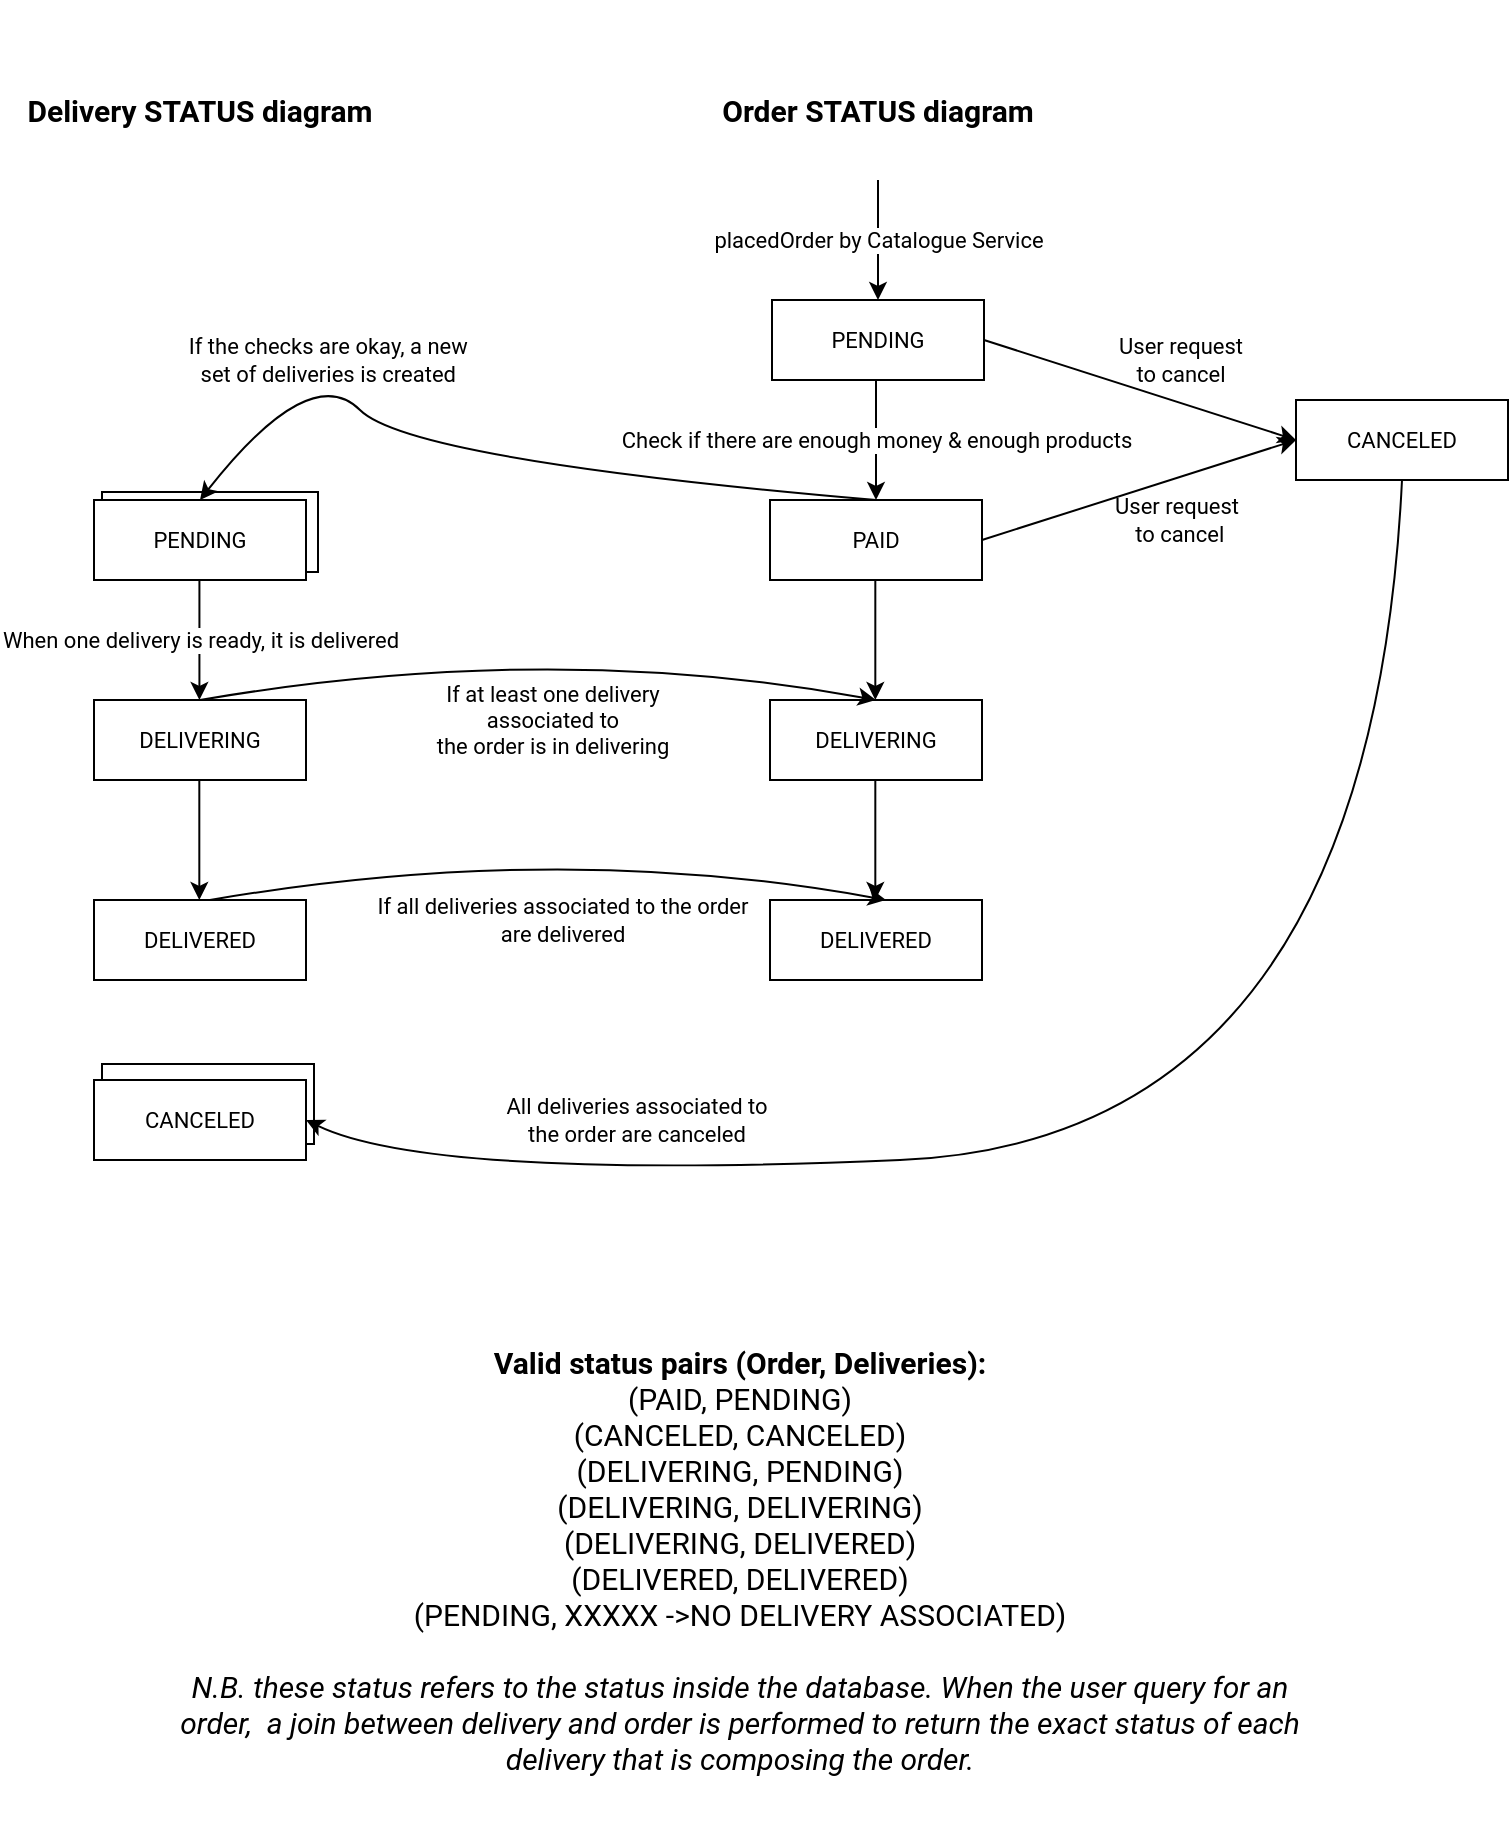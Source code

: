 <mxfile version="14.4.9" type="device"><diagram id="0mTu0e3wKDaC6__L5YcN" name="Page-1"><mxGraphModel dx="928" dy="1721" grid="1" gridSize="10" guides="1" tooltips="1" connect="1" arrows="1" fold="1" page="1" pageScale="1" pageWidth="827" pageHeight="1169" math="0" shadow="0"><root><mxCell id="0"/><mxCell id="1" parent="0"/><mxCell id="BXSVwgM4EOMmE8qio5kn-42" value="CANCELED" style="rounded=0;whiteSpace=wrap;html=1;fontFamily=Roboto;fontSource=https%3A%2F%2Ffonts.googleapis.com%2Fcss%3Ffamily%3DRoboto;fontSize=11;" vertex="1" parent="1"><mxGeometry x="106" y="502" width="106" height="40" as="geometry"/></mxCell><mxCell id="BXSVwgM4EOMmE8qio5kn-30" value="" style="rounded=0;whiteSpace=wrap;html=1;labelBackgroundColor=none;fontFamily=Roboto;fontSource=https%3A%2F%2Ffonts.googleapis.com%2Fcss%3Ffamily%3DRoboto;fontSize=11;" vertex="1" parent="1"><mxGeometry x="106" y="216" width="108" height="40" as="geometry"/></mxCell><mxCell id="BXSVwgM4EOMmE8qio5kn-1" value="Order STATUS diagram" style="text;html=1;strokeColor=none;fillColor=none;align=center;verticalAlign=middle;whiteSpace=wrap;rounded=0;fontStyle=1;fontSize=15;fontFamily=Roboto;fontSource=https%3A%2F%2Ffonts.googleapis.com%2Fcss%3Ffamily%3DRoboto;" vertex="1" parent="1"><mxGeometry x="399" y="-30" width="190" height="110" as="geometry"/></mxCell><mxCell id="BXSVwgM4EOMmE8qio5kn-2" value="PENDING" style="rounded=0;whiteSpace=wrap;html=1;fontFamily=Roboto;fontSource=https%3A%2F%2Ffonts.googleapis.com%2Fcss%3Ffamily%3DRoboto;fontSize=11;" vertex="1" parent="1"><mxGeometry x="441" y="120" width="106" height="40" as="geometry"/></mxCell><mxCell id="BXSVwgM4EOMmE8qio5kn-3" value="PAID" style="rounded=0;whiteSpace=wrap;html=1;fontFamily=Roboto;fontSource=https%3A%2F%2Ffonts.googleapis.com%2Fcss%3Ffamily%3DRoboto;fontSize=11;" vertex="1" parent="1"><mxGeometry x="440" y="220" width="106" height="40" as="geometry"/></mxCell><mxCell id="BXSVwgM4EOMmE8qio5kn-4" value="CANCELED" style="rounded=0;whiteSpace=wrap;html=1;fontFamily=Roboto;fontSource=https%3A%2F%2Ffonts.googleapis.com%2Fcss%3Ffamily%3DRoboto;fontSize=11;" vertex="1" parent="1"><mxGeometry x="703" y="170" width="106" height="40" as="geometry"/></mxCell><mxCell id="BXSVwgM4EOMmE8qio5kn-5" value="DELIVERING" style="rounded=0;whiteSpace=wrap;html=1;fontFamily=Roboto;fontSource=https%3A%2F%2Ffonts.googleapis.com%2Fcss%3Ffamily%3DRoboto;fontSize=11;" vertex="1" parent="1"><mxGeometry x="440" y="320" width="106" height="40" as="geometry"/></mxCell><mxCell id="BXSVwgM4EOMmE8qio5kn-6" value="DELIVERED" style="rounded=0;whiteSpace=wrap;html=1;fontFamily=Roboto;fontSource=https%3A%2F%2Ffonts.googleapis.com%2Fcss%3Ffamily%3DRoboto;fontSize=11;" vertex="1" parent="1"><mxGeometry x="440" y="420" width="106" height="40" as="geometry"/></mxCell><mxCell id="BXSVwgM4EOMmE8qio5kn-7" value="placedOrder by Catalogue Service" style="endArrow=classic;html=1;entryX=0.5;entryY=0;entryDx=0;entryDy=0;fontFamily=Roboto;fontSource=https%3A%2F%2Ffonts.googleapis.com%2Fcss%3Ffamily%3DRoboto;fontSize=11;" edge="1" parent="1" target="BXSVwgM4EOMmE8qio5kn-2"><mxGeometry width="50" height="50" relative="1" as="geometry"><mxPoint x="494" y="60" as="sourcePoint"/><mxPoint x="533" y="50" as="targetPoint"/></mxGeometry></mxCell><mxCell id="BXSVwgM4EOMmE8qio5kn-13" value="Check if there are enough money &amp;amp; enough products" style="endArrow=classic;html=1;entryX=0.5;entryY=0;entryDx=0;entryDy=0;fontFamily=Roboto;fontSource=https%3A%2F%2Ffonts.googleapis.com%2Fcss%3Ffamily%3DRoboto;fontSize=11;" edge="1" parent="1"><mxGeometry width="50" height="50" relative="1" as="geometry"><mxPoint x="493.0" y="160" as="sourcePoint"/><mxPoint x="493.0" y="220" as="targetPoint"/></mxGeometry></mxCell><mxCell id="BXSVwgM4EOMmE8qio5kn-17" value="" style="endArrow=classic;html=1;entryX=0.5;entryY=0;entryDx=0;entryDy=0;fontFamily=Roboto;fontSource=https%3A%2F%2Ffonts.googleapis.com%2Fcss%3Ffamily%3DRoboto;fontSize=11;" edge="1" parent="1"><mxGeometry width="50" height="50" relative="1" as="geometry"><mxPoint x="492.66" y="260" as="sourcePoint"/><mxPoint x="492.66" y="320.0" as="targetPoint"/></mxGeometry></mxCell><mxCell id="BXSVwgM4EOMmE8qio5kn-18" value="" style="endArrow=classic;html=1;entryX=0.5;entryY=0;entryDx=0;entryDy=0;fontFamily=Roboto;fontSource=https%3A%2F%2Ffonts.googleapis.com%2Fcss%3Ffamily%3DRoboto;fontSize=11;" edge="1" parent="1"><mxGeometry width="50" height="50" relative="1" as="geometry"><mxPoint x="492.66" y="360.0" as="sourcePoint"/><mxPoint x="492.66" y="420.0" as="targetPoint"/></mxGeometry></mxCell><mxCell id="BXSVwgM4EOMmE8qio5kn-21" value="User request &lt;br style=&quot;font-size: 11px;&quot;&gt;to cancel" style="endArrow=classic;html=1;entryX=0;entryY=0.5;entryDx=0;entryDy=0;labelBackgroundColor=none;exitX=1;exitY=0.5;exitDx=0;exitDy=0;fontFamily=Roboto;fontSource=https%3A%2F%2Ffonts.googleapis.com%2Fcss%3Ffamily%3DRoboto;fontSize=11;" edge="1" parent="1" source="BXSVwgM4EOMmE8qio5kn-2" target="BXSVwgM4EOMmE8qio5kn-4"><mxGeometry x="0.174" y="20" width="50" height="50" relative="1" as="geometry"><mxPoint x="703" y="100" as="sourcePoint"/><mxPoint x="663" y="190" as="targetPoint"/><mxPoint as="offset"/></mxGeometry></mxCell><mxCell id="BXSVwgM4EOMmE8qio5kn-22" value="User request&lt;br style=&quot;font-size: 11px;&quot;&gt;&amp;nbsp;to cancel" style="endArrow=classic;html=1;exitX=1;exitY=0.5;exitDx=0;exitDy=0;entryX=0;entryY=0.5;entryDx=0;entryDy=0;labelBackgroundColor=none;fontFamily=Roboto;fontSource=https%3A%2F%2Ffonts.googleapis.com%2Fcss%3Ffamily%3DRoboto;fontSize=11;" edge="1" parent="1" source="BXSVwgM4EOMmE8qio5kn-3" target="BXSVwgM4EOMmE8qio5kn-4"><mxGeometry x="0.159" y="-20" width="50" height="50" relative="1" as="geometry"><mxPoint x="553" y="150" as="sourcePoint"/><mxPoint x="663" y="190" as="targetPoint"/><mxPoint as="offset"/></mxGeometry></mxCell><mxCell id="BXSVwgM4EOMmE8qio5kn-23" value="Delivery STATUS diagram" style="text;html=1;strokeColor=none;fillColor=none;align=center;verticalAlign=middle;whiteSpace=wrap;rounded=0;fontStyle=1;fontSize=15;fontFamily=Roboto;fontSource=https%3A%2F%2Ffonts.googleapis.com%2Fcss%3Ffamily%3DRoboto;" vertex="1" parent="1"><mxGeometry x="60" y="-30" width="190" height="110" as="geometry"/></mxCell><mxCell id="BXSVwgM4EOMmE8qio5kn-24" value="PENDING" style="rounded=0;whiteSpace=wrap;html=1;fontFamily=Roboto;fontSource=https%3A%2F%2Ffonts.googleapis.com%2Fcss%3Ffamily%3DRoboto;fontSize=11;" vertex="1" parent="1"><mxGeometry x="102" y="220" width="106" height="40" as="geometry"/></mxCell><mxCell id="BXSVwgM4EOMmE8qio5kn-26" value="" style="curved=1;endArrow=classic;html=1;labelBackgroundColor=none;fontSize=11;entryX=0.5;entryY=0;entryDx=0;entryDy=0;exitX=0.5;exitY=0;exitDx=0;exitDy=0;fontFamily=Roboto;fontSource=https%3A%2F%2Ffonts.googleapis.com%2Fcss%3Ffamily%3DRoboto;" edge="1" parent="1" source="BXSVwgM4EOMmE8qio5kn-3" target="BXSVwgM4EOMmE8qio5kn-24"><mxGeometry width="50" height="50" relative="1" as="geometry"><mxPoint x="210" y="200" as="sourcePoint"/><mxPoint x="260" y="150" as="targetPoint"/><Array as="points"><mxPoint x="260" y="200"/><mxPoint x="210" y="150"/></Array></mxGeometry></mxCell><mxCell id="BXSVwgM4EOMmE8qio5kn-27" value="If the checks are okay, a new&amp;nbsp;&lt;br style=&quot;font-size: 11px;&quot;&gt;set of deliveries is created&amp;nbsp;" style="edgeLabel;html=1;align=center;verticalAlign=middle;resizable=0;points=[];fontSize=11;labelBackgroundColor=none;fontFamily=Roboto;fontSource=https%3A%2F%2Ffonts.googleapis.com%2Fcss%3Ffamily%3DRoboto;" vertex="1" connectable="0" parent="BXSVwgM4EOMmE8qio5kn-26"><mxGeometry x="0.637" y="15" relative="1" as="geometry"><mxPoint x="9.15" y="-23.2" as="offset"/></mxGeometry></mxCell><mxCell id="BXSVwgM4EOMmE8qio5kn-29" value="When one delivery is ready, it is delivered" style="endArrow=classic;html=1;entryX=0.5;entryY=0;entryDx=0;entryDy=0;fontFamily=Roboto;fontSource=https%3A%2F%2Ffonts.googleapis.com%2Fcss%3Ffamily%3DRoboto;fontSize=11;" edge="1" parent="1"><mxGeometry width="50" height="50" relative="1" as="geometry"><mxPoint x="154.71" y="260" as="sourcePoint"/><mxPoint x="154.71" y="320.0" as="targetPoint"/></mxGeometry></mxCell><mxCell id="BXSVwgM4EOMmE8qio5kn-31" value="DELIVERING" style="rounded=0;whiteSpace=wrap;html=1;fontFamily=Roboto;fontSource=https%3A%2F%2Ffonts.googleapis.com%2Fcss%3Ffamily%3DRoboto;fontSize=11;" vertex="1" parent="1"><mxGeometry x="102" y="320" width="106" height="40" as="geometry"/></mxCell><mxCell id="BXSVwgM4EOMmE8qio5kn-32" value="DELIVERED" style="rounded=0;whiteSpace=wrap;html=1;fontFamily=Roboto;fontSource=https%3A%2F%2Ffonts.googleapis.com%2Fcss%3Ffamily%3DRoboto;fontSize=11;" vertex="1" parent="1"><mxGeometry x="102" y="420" width="106" height="40" as="geometry"/></mxCell><mxCell id="BXSVwgM4EOMmE8qio5kn-33" value="" style="endArrow=classic;html=1;entryX=0.5;entryY=0;entryDx=0;entryDy=0;fontFamily=Roboto;fontSource=https%3A%2F%2Ffonts.googleapis.com%2Fcss%3Ffamily%3DRoboto;fontSize=11;" edge="1" parent="1"><mxGeometry width="50" height="50" relative="1" as="geometry"><mxPoint x="154.66" y="360" as="sourcePoint"/><mxPoint x="154.66" y="420" as="targetPoint"/></mxGeometry></mxCell><mxCell id="BXSVwgM4EOMmE8qio5kn-34" value="" style="curved=1;endArrow=classic;html=1;labelBackgroundColor=none;fontFamily=Roboto;fontSource=https%3A%2F%2Ffonts.googleapis.com%2Fcss%3Ffamily%3DRoboto;fontSize=11;exitX=0.5;exitY=0;exitDx=0;exitDy=0;entryX=0.5;entryY=0;entryDx=0;entryDy=0;" edge="1" parent="1" source="BXSVwgM4EOMmE8qio5kn-31" target="BXSVwgM4EOMmE8qio5kn-5"><mxGeometry width="50" height="50" relative="1" as="geometry"><mxPoint x="300" y="350" as="sourcePoint"/><mxPoint x="350" y="300" as="targetPoint"/><Array as="points"><mxPoint x="330" y="290"/></Array></mxGeometry></mxCell><mxCell id="BXSVwgM4EOMmE8qio5kn-35" value="If at least one delivery &lt;br&gt;associated to &lt;br&gt;the order is in delivering" style="edgeLabel;html=1;align=center;verticalAlign=middle;resizable=0;points=[];fontSize=11;fontFamily=Roboto;labelBackgroundColor=none;" vertex="1" connectable="0" parent="BXSVwgM4EOMmE8qio5kn-34"><mxGeometry x="-0.101" y="-15" relative="1" as="geometry"><mxPoint x="20.52" y="21.26" as="offset"/></mxGeometry></mxCell><mxCell id="BXSVwgM4EOMmE8qio5kn-36" value="" style="curved=1;endArrow=classic;html=1;labelBackgroundColor=none;fontFamily=Roboto;fontSource=https%3A%2F%2Ffonts.googleapis.com%2Fcss%3Ffamily%3DRoboto;fontSize=11;exitX=0.5;exitY=0;exitDx=0;exitDy=0;entryX=0.5;entryY=0;entryDx=0;entryDy=0;" edge="1" parent="1"><mxGeometry width="50" height="50" relative="1" as="geometry"><mxPoint x="160" y="420" as="sourcePoint"/><mxPoint x="498" y="420" as="targetPoint"/><Array as="points"><mxPoint x="335" y="390"/></Array></mxGeometry></mxCell><mxCell id="BXSVwgM4EOMmE8qio5kn-37" value="If all deliveries associated to the order&lt;br&gt;are delivered" style="edgeLabel;html=1;align=center;verticalAlign=middle;resizable=0;points=[];fontSize=11;fontFamily=Roboto;labelBackgroundColor=none;" vertex="1" connectable="0" parent="BXSVwgM4EOMmE8qio5kn-36"><mxGeometry x="-0.101" y="-15" relative="1" as="geometry"><mxPoint x="20.52" y="21.26" as="offset"/></mxGeometry></mxCell><mxCell id="BXSVwgM4EOMmE8qio5kn-38" value="&lt;span style=&quot;font-size: 15px&quot;&gt;&lt;b&gt;Valid status pairs (Order, Deliveries):&lt;/b&gt;&lt;br&gt;(PAID, PENDING)&lt;br&gt;(CANCELED, CANCELED)&lt;br&gt;(DELIVERING, PENDING)&lt;br&gt;(DELIVERING, DELIVERING)&lt;br&gt;(DELIVERING, DELIVERED)&lt;br&gt;(DELIVERED, DELIVERED)&lt;br&gt;(PENDING, XXXXX -&amp;gt;NO DELIVERY ASSOCIATED)&lt;br&gt;&lt;br&gt;&lt;i&gt;N.B. these status refers to the status inside the database. When the user query for an order,&amp;nbsp; a join between delivery and order is performed to return the exact status of each delivery that is composing the order.&lt;/i&gt;&lt;br&gt;&lt;/span&gt;" style="text;html=1;strokeColor=none;fillColor=none;align=center;verticalAlign=middle;whiteSpace=wrap;rounded=0;labelBackgroundColor=none;fontFamily=Roboto;fontSource=https%3A%2F%2Ffonts.googleapis.com%2Fcss%3Ffamily%3DRoboto;fontSize=11;" vertex="1" parent="1"><mxGeometry x="140" y="610" width="570" height="280" as="geometry"/></mxCell><mxCell id="BXSVwgM4EOMmE8qio5kn-39" value="" style="curved=1;endArrow=classic;html=1;labelBackgroundColor=none;fontSize=11;exitX=0.5;exitY=1;exitDx=0;exitDy=0;fontFamily=Roboto;fontSource=https%3A%2F%2Ffonts.googleapis.com%2Fcss%3Ffamily%3DRoboto;entryX=1;entryY=0.5;entryDx=0;entryDy=0;" edge="1" parent="1" source="BXSVwgM4EOMmE8qio5kn-4" target="BXSVwgM4EOMmE8qio5kn-41"><mxGeometry width="50" height="50" relative="1" as="geometry"><mxPoint x="583" y="550" as="sourcePoint"/><mxPoint x="245" y="550" as="targetPoint"/><Array as="points"><mxPoint x="740" y="540"/><mxPoint x="270" y="560"/></Array></mxGeometry></mxCell><mxCell id="BXSVwgM4EOMmE8qio5kn-40" value="All deliveries associated to &lt;br&gt;the order are canceled" style="edgeLabel;html=1;align=center;verticalAlign=middle;resizable=0;points=[];fontSize=11;labelBackgroundColor=none;fontFamily=Roboto;fontSource=https%3A%2F%2Ffonts.googleapis.com%2Fcss%3Ffamily%3DRoboto;" vertex="1" connectable="0" parent="BXSVwgM4EOMmE8qio5kn-39"><mxGeometry x="0.637" y="15" relative="1" as="geometry"><mxPoint x="13.53" y="-41.42" as="offset"/></mxGeometry></mxCell><mxCell id="BXSVwgM4EOMmE8qio5kn-41" value="CANCELED" style="rounded=0;whiteSpace=wrap;html=1;fontFamily=Roboto;fontSource=https%3A%2F%2Ffonts.googleapis.com%2Fcss%3Ffamily%3DRoboto;fontSize=11;" vertex="1" parent="1"><mxGeometry x="102" y="510" width="106" height="40" as="geometry"/></mxCell></root></mxGraphModel></diagram></mxfile>